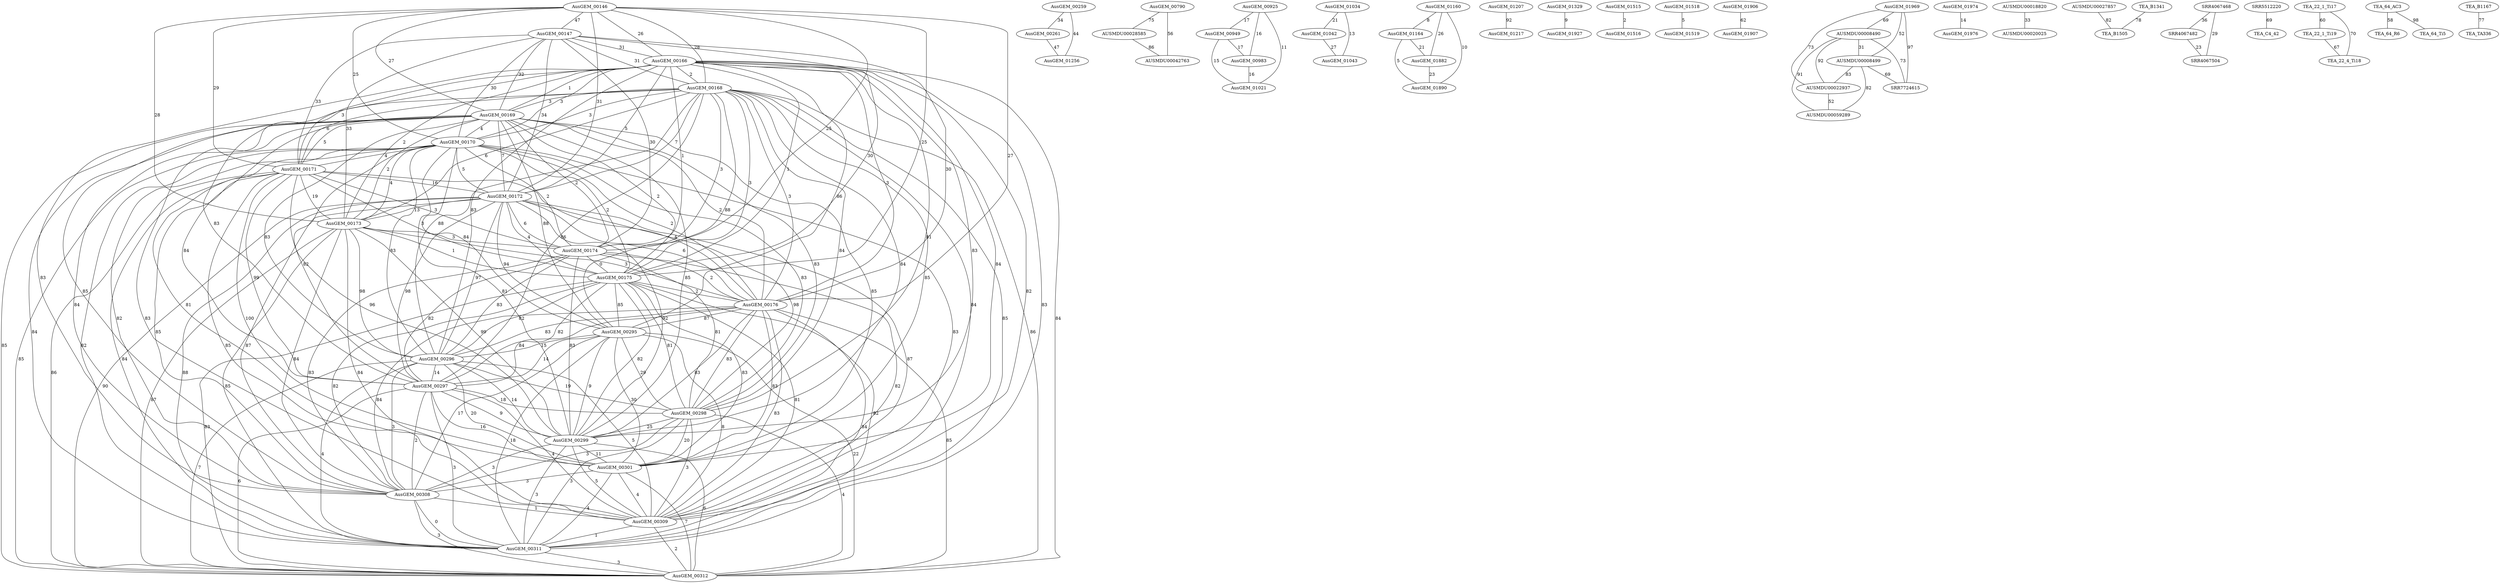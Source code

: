 graph {
	AusGEM_00146 -- AusGEM_00147 [label="47" weight=2.59] ;
	AusGEM_00146 -- AusGEM_00166 [label="26" weight=3.22] ;
	AusGEM_00146 -- AusGEM_00168 [label="28" weight=3.16] ;
	AusGEM_00146 -- AusGEM_00169 [label="27" weight=3.19] ;
	AusGEM_00146 -- AusGEM_00170 [label="25" weight=3.25] ;
	AusGEM_00146 -- AusGEM_00171 [label="29" weight=3.13] ;
	AusGEM_00146 -- AusGEM_00172 [label="31" weight=3.07] ;
	AusGEM_00146 -- AusGEM_00173 [label="28" weight=3.16] ;
	AusGEM_00146 -- AusGEM_00174 [label="25" weight=3.25] ;
	AusGEM_00146 -- AusGEM_00175 [label="25" weight=3.25] ;
	AusGEM_00146 -- AusGEM_00176 [label="27" weight=3.19] ;
	AusGEM_00147 -- AusGEM_00166 [label="31" weight=3.07] ;
	AusGEM_00147 -- AusGEM_00168 [label="31" weight=3.07] ;
	AusGEM_00147 -- AusGEM_00169 [label="32" weight=3.04] ;
	AusGEM_00147 -- AusGEM_00170 [label="30" weight=3.1] ;
	AusGEM_00147 -- AusGEM_00171 [label="33" weight=3.01] ;
	AusGEM_00147 -- AusGEM_00172 [label="34" weight=2.98] ;
	AusGEM_00147 -- AusGEM_00173 [label="33" weight=3.01] ;
	AusGEM_00147 -- AusGEM_00174 [label="30" weight=3.1] ;
	AusGEM_00147 -- AusGEM_00175 [label="30" weight=3.1] ;
	AusGEM_00147 -- AusGEM_00176 [label="30" weight=3.1] ;
	AusGEM_00166 -- AusGEM_00168 [label="2" weight=3.94] ;
	AusGEM_00166 -- AusGEM_00169 [label="1" weight=3.97] ;
	AusGEM_00166 -- AusGEM_00170 [label="3" weight=3.91] ;
	AusGEM_00166 -- AusGEM_00171 [label="3" weight=3.91] ;
	AusGEM_00166 -- AusGEM_00172 [label="5" weight=3.85] ;
	AusGEM_00166 -- AusGEM_00173 [label="2" weight=3.94] ;
	AusGEM_00166 -- AusGEM_00174 [label="1" weight=3.97] ;
	AusGEM_00166 -- AusGEM_00175 [label="1" weight=3.97] ;
	AusGEM_00166 -- AusGEM_00176 [label="3" weight=3.91] ;
	AusGEM_00166 -- AusGEM_00295 [label="86" weight=1.42] ;
	AusGEM_00166 -- AusGEM_00296 [label="83" weight=1.51] ;
	AusGEM_00166 -- AusGEM_00297 [label="83" weight=1.51] ;
	AusGEM_00166 -- AusGEM_00298 [label="81" weight=1.57] ;
	AusGEM_00166 -- AusGEM_00299 [label="83" weight=1.51] ;
	AusGEM_00166 -- AusGEM_00301 [label="84" weight=1.48] ;
	AusGEM_00166 -- AusGEM_00308 [label="83" weight=1.51] ;
	AusGEM_00166 -- AusGEM_00309 [label="82" weight=1.54] ;
	AusGEM_00166 -- AusGEM_00311 [label="83" weight=1.51] ;
	AusGEM_00166 -- AusGEM_00312 [label="84" weight=1.48] ;
	AusGEM_00168 -- AusGEM_00169 [label="3" weight=3.91] ;
	AusGEM_00168 -- AusGEM_00170 [label="3" weight=3.91] ;
	AusGEM_00168 -- AusGEM_00171 [label="6" weight=3.82] ;
	AusGEM_00168 -- AusGEM_00172 [label="7" weight=3.79] ;
	AusGEM_00168 -- AusGEM_00173 [label="6" weight=3.82] ;
	AusGEM_00168 -- AusGEM_00174 [label="3" weight=3.91] ;
	AusGEM_00168 -- AusGEM_00175 [label="3" weight=3.91] ;
	AusGEM_00168 -- AusGEM_00176 [label="3" weight=3.91] ;
	AusGEM_00168 -- AusGEM_00295 [label="88" weight=1.36] ;
	AusGEM_00168 -- AusGEM_00296 [label="88" weight=1.36] ;
	AusGEM_00168 -- AusGEM_00297 [label="86" weight=1.42] ;
	AusGEM_00168 -- AusGEM_00298 [label="84" weight=1.48] ;
	AusGEM_00168 -- AusGEM_00299 [label="84" weight=1.48] ;
	AusGEM_00168 -- AusGEM_00301 [label="85" weight=1.45] ;
	AusGEM_00168 -- AusGEM_00308 [label="85" weight=1.45] ;
	AusGEM_00168 -- AusGEM_00309 [label="84" weight=1.48] ;
	AusGEM_00168 -- AusGEM_00311 [label="85" weight=1.45] ;
	AusGEM_00168 -- AusGEM_00312 [label="86" weight=1.42] ;
	AusGEM_00169 -- AusGEM_00170 [label="4" weight=3.88] ;
	AusGEM_00169 -- AusGEM_00171 [label="5" weight=3.85] ;
	AusGEM_00169 -- AusGEM_00172 [label="7" weight=3.79] ;
	AusGEM_00169 -- AusGEM_00173 [label="2" weight=3.94] ;
	AusGEM_00169 -- AusGEM_00174 [label="2" weight=3.94] ;
	AusGEM_00169 -- AusGEM_00175 [label="2" weight=3.94] ;
	AusGEM_00169 -- AusGEM_00176 [label="2" weight=3.94] ;
	AusGEM_00169 -- AusGEM_00295 [label="88" weight=1.36] ;
	AusGEM_00169 -- AusGEM_00296 [label="83" weight=1.51] ;
	AusGEM_00169 -- AusGEM_00297 [label="84" weight=1.48] ;
	AusGEM_00169 -- AusGEM_00298 [label="83" weight=1.51] ;
	AusGEM_00169 -- AusGEM_00299 [label="85" weight=1.45] ;
	AusGEM_00169 -- AusGEM_00301 [label="85" weight=1.45] ;
	AusGEM_00169 -- AusGEM_00308 [label="84" weight=1.48] ;
	AusGEM_00169 -- AusGEM_00309 [label="83" weight=1.51] ;
	AusGEM_00169 -- AusGEM_00311 [label="84" weight=1.48] ;
	AusGEM_00169 -- AusGEM_00312 [label="85" weight=1.45] ;
	AusGEM_00170 -- AusGEM_00171 [label="4" weight=3.88] ;
	AusGEM_00170 -- AusGEM_00172 [label="5" weight=3.85] ;
	AusGEM_00170 -- AusGEM_00173 [label="4" weight=3.88] ;
	AusGEM_00170 -- AusGEM_00174 [label="2" weight=3.94] ;
	AusGEM_00170 -- AusGEM_00175 [label="2" weight=3.94] ;
	AusGEM_00170 -- AusGEM_00176 [label="2" weight=3.94] ;
	AusGEM_00170 -- AusGEM_00295 [label="84" weight=1.48] ;
	AusGEM_00170 -- AusGEM_00296 [label="83" weight=1.51] ;
	AusGEM_00170 -- AusGEM_00297 [label="82" weight=1.54] ;
	AusGEM_00170 -- AusGEM_00298 [label="83" weight=1.51] ;
	AusGEM_00170 -- AusGEM_00299 [label="81" weight=1.57] ;
	AusGEM_00170 -- AusGEM_00301 [label="81" weight=1.57] ;
	AusGEM_00170 -- AusGEM_00308 [label="82" weight=1.54] ;
	AusGEM_00170 -- AusGEM_00309 [label="83" weight=1.51] ;
	AusGEM_00170 -- AusGEM_00311 [label="82" weight=1.54] ;
	AusGEM_00170 -- AusGEM_00312 [label="85" weight=1.45] ;
	AusGEM_00171 -- AusGEM_00172 [label="16" weight=3.52] ;
	AusGEM_00171 -- AusGEM_00173 [label="19" weight=3.43] ;
	AusGEM_00171 -- AusGEM_00174 [label="3" weight=3.91] ;
	AusGEM_00171 -- AusGEM_00175 [label="3" weight=3.91] ;
	AusGEM_00171 -- AusGEM_00176 [label="4" weight=3.88] ;
	AusGEM_00171 -- AusGEM_00297 [label="99" weight=1.03] ;
	AusGEM_00171 -- AusGEM_00299 [label="96" weight=1.12] ;
	AusGEM_00171 -- AusGEM_00301 [label="100" weight=1] ;
	AusGEM_00171 -- AusGEM_00308 [label="85" weight=1.45] ;
	AusGEM_00171 -- AusGEM_00309 [label="85" weight=1.45] ;
	AusGEM_00171 -- AusGEM_00311 [label="84" weight=1.48] ;
	AusGEM_00171 -- AusGEM_00312 [label="86" weight=1.42] ;
	AusGEM_00172 -- AusGEM_00173 [label="13" weight=3.61] ;
	AusGEM_00172 -- AusGEM_00174 [label="6" weight=3.82] ;
	AusGEM_00172 -- AusGEM_00175 [label="4" weight=3.88] ;
	AusGEM_00172 -- AusGEM_00176 [label="6" weight=3.82] ;
	AusGEM_00172 -- AusGEM_00295 [label="94" weight=1.18] ;
	AusGEM_00172 -- AusGEM_00296 [label="97" weight=1.09] ;
	AusGEM_00172 -- AusGEM_00297 [label="98" weight=1.06] ;
	AusGEM_00172 -- AusGEM_00298 [label="98" weight=1.06] ;
	AusGEM_00172 -- AusGEM_00299 [label="92" weight=1.24] ;
	AusGEM_00172 -- AusGEM_00308 [label="87" weight=1.39] ;
	AusGEM_00172 -- AusGEM_00309 [label="87" weight=1.39] ;
	AusGEM_00172 -- AusGEM_00311 [label="88" weight=1.36] ;
	AusGEM_00172 -- AusGEM_00312 [label="90" weight=1.3] ;
	AusGEM_00173 -- AusGEM_00174 [label="3" weight=3.91] ;
	AusGEM_00173 -- AusGEM_00175 [label="1" weight=3.97] ;
	AusGEM_00173 -- AusGEM_00176 [label="3" weight=3.91] ;
	AusGEM_00173 -- AusGEM_00296 [label="98" weight=1.06] ;
	AusGEM_00173 -- AusGEM_00299 [label="99" weight=1.03] ;
	AusGEM_00173 -- AusGEM_00308 [label="84" weight=1.48] ;
	AusGEM_00173 -- AusGEM_00309 [label="84" weight=1.48] ;
	AusGEM_00173 -- AusGEM_00311 [label="85" weight=1.45] ;
	AusGEM_00173 -- AusGEM_00312 [label="87" weight=1.39] ;
	AusGEM_00174 -- AusGEM_00175 [label="0" weight=4] ;
	AusGEM_00174 -- AusGEM_00176 [label="2" weight=3.94] ;
	AusGEM_00174 -- AusGEM_00296 [label="83" weight=1.51] ;
	AusGEM_00174 -- AusGEM_00297 [label="82" weight=1.54] ;
	AusGEM_00174 -- AusGEM_00298 [label="81" weight=1.57] ;
	AusGEM_00174 -- AusGEM_00299 [label="83" weight=1.51] ;
	AusGEM_00174 -- AusGEM_00308 [label="83" weight=1.51] ;
	AusGEM_00174 -- AusGEM_00309 [label="82" weight=1.54] ;
	AusGEM_00175 -- AusGEM_00176 [label="2" weight=3.94] ;
	AusGEM_00175 -- AusGEM_00295 [label="85" weight=1.45] ;
	AusGEM_00175 -- AusGEM_00296 [label="82" weight=1.54] ;
	AusGEM_00175 -- AusGEM_00297 [label="82" weight=1.54] ;
	AusGEM_00175 -- AusGEM_00298 [label="81" weight=1.57] ;
	AusGEM_00175 -- AusGEM_00299 [label="82" weight=1.54] ;
	AusGEM_00175 -- AusGEM_00301 [label="83" weight=1.51] ;
	AusGEM_00175 -- AusGEM_00308 [label="82" weight=1.54] ;
	AusGEM_00175 -- AusGEM_00309 [label="81" weight=1.57] ;
	AusGEM_00175 -- AusGEM_00311 [label="82" weight=1.54] ;
	AusGEM_00175 -- AusGEM_00312 [label="83" weight=1.51] ;
	AusGEM_00176 -- AusGEM_00295 [label="87" weight=1.39] ;
	AusGEM_00176 -- AusGEM_00296 [label="83" weight=1.51] ;
	AusGEM_00176 -- AusGEM_00297 [label="84" weight=1.48] ;
	AusGEM_00176 -- AusGEM_00298 [label="83" weight=1.51] ;
	AusGEM_00176 -- AusGEM_00299 [label="83" weight=1.51] ;
	AusGEM_00176 -- AusGEM_00301 [label="83" weight=1.51] ;
	AusGEM_00176 -- AusGEM_00308 [label="84" weight=1.48] ;
	AusGEM_00176 -- AusGEM_00309 [label="83" weight=1.51] ;
	AusGEM_00176 -- AusGEM_00311 [label="84" weight=1.48] ;
	AusGEM_00176 -- AusGEM_00312 [label="85" weight=1.45] ;
	AusGEM_00259 -- AusGEM_00261 [label="34" weight=2.98] ;
	AusGEM_00259 -- AusGEM_01256 [label="44" weight=2.68] ;
	AusGEM_00261 -- AusGEM_01256 [label="47" weight=2.59] ;
	AusGEM_00295 -- AusGEM_00296 [label="15" weight=3.55] ;
	AusGEM_00295 -- AusGEM_00297 [label="14" weight=3.58] ;
	AusGEM_00295 -- AusGEM_00298 [label="29" weight=3.13] ;
	AusGEM_00295 -- AusGEM_00299 [label="9" weight=3.73] ;
	AusGEM_00295 -- AusGEM_00301 [label="30" weight=3.1] ;
	AusGEM_00295 -- AusGEM_00308 [label="17" weight=3.49] ;
	AusGEM_00295 -- AusGEM_00309 [label="8" weight=3.76] ;
	AusGEM_00295 -- AusGEM_00311 [label="18" weight=3.46] ;
	AusGEM_00295 -- AusGEM_00312 [label="22" weight=3.34] ;
	AusGEM_00296 -- AusGEM_00297 [label="14" weight=3.58] ;
	AusGEM_00296 -- AusGEM_00298 [label="19" weight=3.43] ;
	AusGEM_00296 -- AusGEM_00299 [label="14" weight=3.58] ;
	AusGEM_00296 -- AusGEM_00301 [label="20" weight=3.4] ;
	AusGEM_00296 -- AusGEM_00308 [label="3" weight=3.91] ;
	AusGEM_00296 -- AusGEM_00309 [label="5" weight=3.85] ;
	AusGEM_00296 -- AusGEM_00311 [label="4" weight=3.88] ;
	AusGEM_00296 -- AusGEM_00312 [label="7" weight=3.79] ;
	AusGEM_00297 -- AusGEM_00298 [label="18" weight=3.46] ;
	AusGEM_00297 -- AusGEM_00299 [label="9" weight=3.73] ;
	AusGEM_00297 -- AusGEM_00301 [label="16" weight=3.52] ;
	AusGEM_00297 -- AusGEM_00308 [label="2" weight=3.94] ;
	AusGEM_00297 -- AusGEM_00309 [label="4" weight=3.88] ;
	AusGEM_00297 -- AusGEM_00311 [label="3" weight=3.91] ;
	AusGEM_00297 -- AusGEM_00312 [label="6" weight=3.82] ;
	AusGEM_00298 -- AusGEM_00299 [label="25" weight=3.25] ;
	AusGEM_00298 -- AusGEM_00301 [label="20" weight=3.4] ;
	AusGEM_00298 -- AusGEM_00308 [label="3" weight=3.91] ;
	AusGEM_00298 -- AusGEM_00309 [label="3" weight=3.91] ;
	AusGEM_00298 -- AusGEM_00311 [label="3" weight=3.91] ;
	AusGEM_00298 -- AusGEM_00312 [label="4" weight=3.88] ;
	AusGEM_00299 -- AusGEM_00301 [label="11" weight=3.67] ;
	AusGEM_00299 -- AusGEM_00308 [label="3" weight=3.91] ;
	AusGEM_00299 -- AusGEM_00309 [label="5" weight=3.85] ;
	AusGEM_00299 -- AusGEM_00311 [label="3" weight=3.91] ;
	AusGEM_00299 -- AusGEM_00312 [label="6" weight=3.82] ;
	AusGEM_00301 -- AusGEM_00308 [label="3" weight=3.91] ;
	AusGEM_00301 -- AusGEM_00309 [label="4" weight=3.88] ;
	AusGEM_00301 -- AusGEM_00311 [label="4" weight=3.88] ;
	AusGEM_00301 -- AusGEM_00312 [label="7" weight=3.79] ;
	AusGEM_00308 -- AusGEM_00309 [label="1" weight=3.97] ;
	AusGEM_00308 -- AusGEM_00311 [label="0" weight=4] ;
	AusGEM_00308 -- AusGEM_00312 [label="3" weight=3.91] ;
	AusGEM_00309 -- AusGEM_00311 [label="1" weight=3.97] ;
	AusGEM_00309 -- AusGEM_00312 [label="2" weight=3.94] ;
	AusGEM_00311 -- AusGEM_00312 [label="3" weight=3.91] ;
	AusGEM_00790 -- AUSMDU00028585 [label="75" weight=1.75] ;
	AusGEM_00790 -- AUSMDU00042763 [label="56" weight=2.32] ;
	AusGEM_00925 -- AusGEM_00949 [label="17" weight=3.49] ;
	AusGEM_00925 -- AusGEM_00983 [label="16" weight=3.52] ;
	AusGEM_00925 -- AusGEM_01021 [label="11" weight=3.67] ;
	AusGEM_00949 -- AusGEM_00983 [label="17" weight=3.49] ;
	AusGEM_00949 -- AusGEM_01021 [label="15" weight=3.55] ;
	AusGEM_00983 -- AusGEM_01021 [label="16" weight=3.52] ;
	AusGEM_01034 -- AusGEM_01042 [label="21" weight=3.37] ;
	AusGEM_01034 -- AusGEM_01043 [label="13" weight=3.61] ;
	AusGEM_01042 -- AusGEM_01043 [label="27" weight=3.19] ;
	AusGEM_01160 -- AusGEM_01164 [label="8" weight=3.76] ;
	AusGEM_01160 -- AusGEM_01882 [label="26" weight=3.22] ;
	AusGEM_01160 -- AusGEM_01890 [label="10" weight=3.7] ;
	AusGEM_01164 -- AusGEM_01882 [label="21" weight=3.37] ;
	AusGEM_01164 -- AusGEM_01890 [label="5" weight=3.85] ;
	AusGEM_01207 -- AusGEM_01217 [label="92" weight=1.24] ;
	AusGEM_01329 -- AusGEM_01927 [label="9" weight=3.73] ;
	AusGEM_01515 -- AusGEM_01516 [label="2" weight=3.94] ;
	AusGEM_01518 -- AusGEM_01519 [label="5" weight=3.85] ;
	AusGEM_01882 -- AusGEM_01890 [label="23" weight=3.31] ;
	AusGEM_01906 -- AusGEM_01907 [label="62" weight=2.14] ;
	AusGEM_01969 -- AUSMDU00008490 [label="69" weight=1.93] ;
	AusGEM_01969 -- AUSMDU00008499 [label="52" weight=2.44] ;
	AusGEM_01969 -- AUSMDU00022937 [label="73" weight=1.81] ;
	AusGEM_01969 -- SRR7724615 [label="97" weight=1.09] ;
	AusGEM_01974 -- AusGEM_01976 [label="14" weight=3.58] ;
	AUSMDU00008490 -- AUSMDU00008499 [label="31" weight=3.07] ;
	AUSMDU00008490 -- AUSMDU00022937 [label="92" weight=1.24] ;
	AUSMDU00008490 -- AUSMDU00059289 [label="91" weight=1.27] ;
	AUSMDU00008490 -- SRR7724615 [label="73" weight=1.81] ;
	AUSMDU00008499 -- AUSMDU00022937 [label="83" weight=1.51] ;
	AUSMDU00008499 -- AUSMDU00059289 [label="82" weight=1.54] ;
	AUSMDU00008499 -- SRR7724615 [label="69" weight=1.93] ;
	AUSMDU00018820 -- AUSMDU00020025 [label="33" weight=3.01] ;
	AUSMDU00022937 -- AUSMDU00059289 [label="52" weight=2.44] ;
	AUSMDU00027857 -- TEA_B1505 [label="82" weight=1.54] ;
	AUSMDU00028585 -- AUSMDU00042763 [label="86" weight=1.42] ;
	SRR4067468 -- SRR4067482 [label="36" weight=2.92] ;
	SRR4067468 -- SRR4067504 [label="29" weight=3.13] ;
	SRR4067482 -- SRR4067504 [label="23" weight=3.31] ;
	SRR5512220 -- TEA_C4_42 [label="69" weight=1.93] ;
	TEA_22_1_Ti17 -- TEA_22_1_Ti19 [label="60" weight=2.2] ;
	TEA_22_1_Ti17 -- TEA_22_4_Ti18 [label="70" weight=1.9] ;
	TEA_22_1_Ti19 -- TEA_22_4_Ti18 [label="67" weight=1.99] ;
	TEA_64_AC3 -- TEA_64_R6 [label="58" weight=2.26] ;
	TEA_64_AC3 -- TEA_64_Ti5 [label="98" weight=1.06] ;
	TEA_B1167 -- TEA_TA336 [label="77" weight=1.69] ;
	TEA_B1341 -- TEA_B1505 [label="78" weight=1.66] ;
}
